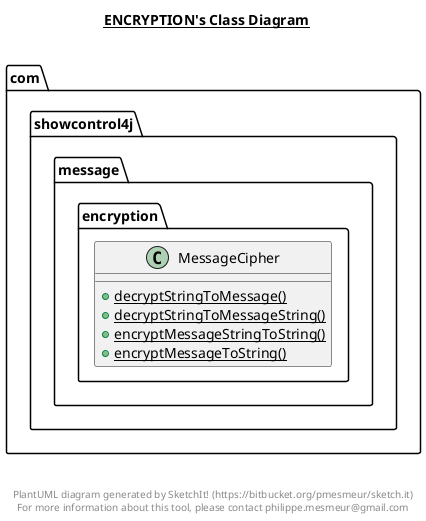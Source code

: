 @startuml

title __ENCRYPTION's Class Diagram__\n

  namespace com.showcontrol4j.message {
    namespace encryption {
      class com.showcontrol4j.message.encryption.MessageCipher {
          {static} + decryptStringToMessage()
          {static} + decryptStringToMessageString()
          {static} + encryptMessageStringToString()
          {static} + encryptMessageToString()
      }
    }
  }
  



right footer


PlantUML diagram generated by SketchIt! (https://bitbucket.org/pmesmeur/sketch.it)
For more information about this tool, please contact philippe.mesmeur@gmail.com
endfooter

@enduml

